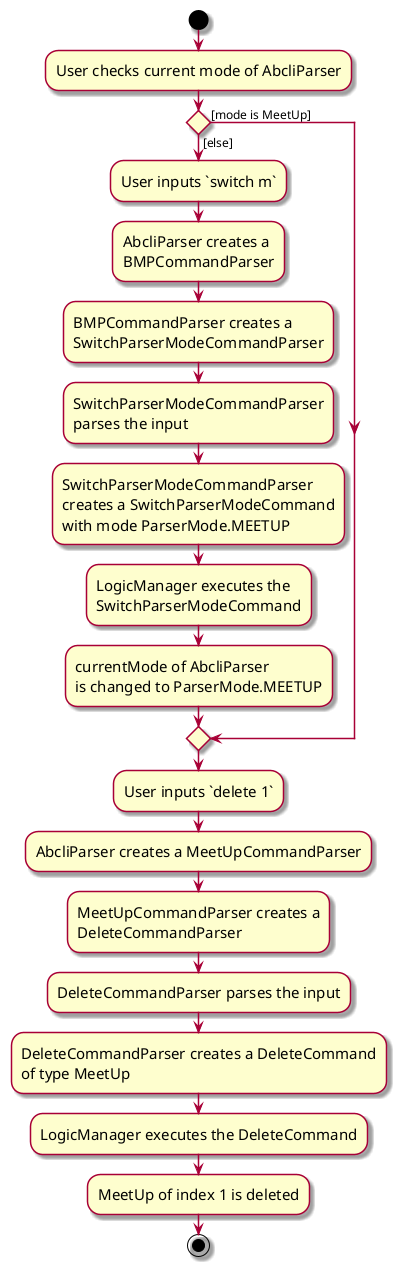 @startuml
skin rose
skinparam ActivityFontSize 15
skinparam ArrowFontSize 12

start
:User checks current mode of AbcliParser;

'Since the beta syntax does not support placing the condition outside the
'diamond we place it as the true branch instead.

if () then ([mode is MeetUp])
else ([else])
    :User inputs `switch m`;
    :AbcliParser creates a
    BMPCommandParser;
    :BMPCommandParser creates a
    SwitchParserModeCommandParser;
    :SwitchParserModeCommandParser
    parses the input;
    :SwitchParserModeCommandParser
    creates a SwitchParserModeCommand
    with mode ParserMode.MEETUP;
    :LogicManager executes the
    SwitchParserModeCommand;
    :currentMode of AbcliParser
    is changed to ParserMode.MEETUP;
endif
:User inputs `delete 1`;
:AbcliParser creates a MeetUpCommandParser;
:MeetUpCommandParser creates a
DeleteCommandParser;
:DeleteCommandParser parses the input;
:DeleteCommandParser creates a DeleteCommand
of type MeetUp;
:LogicManager executes the DeleteCommand;
:MeetUp of index 1 is deleted;
stop

@enduml
